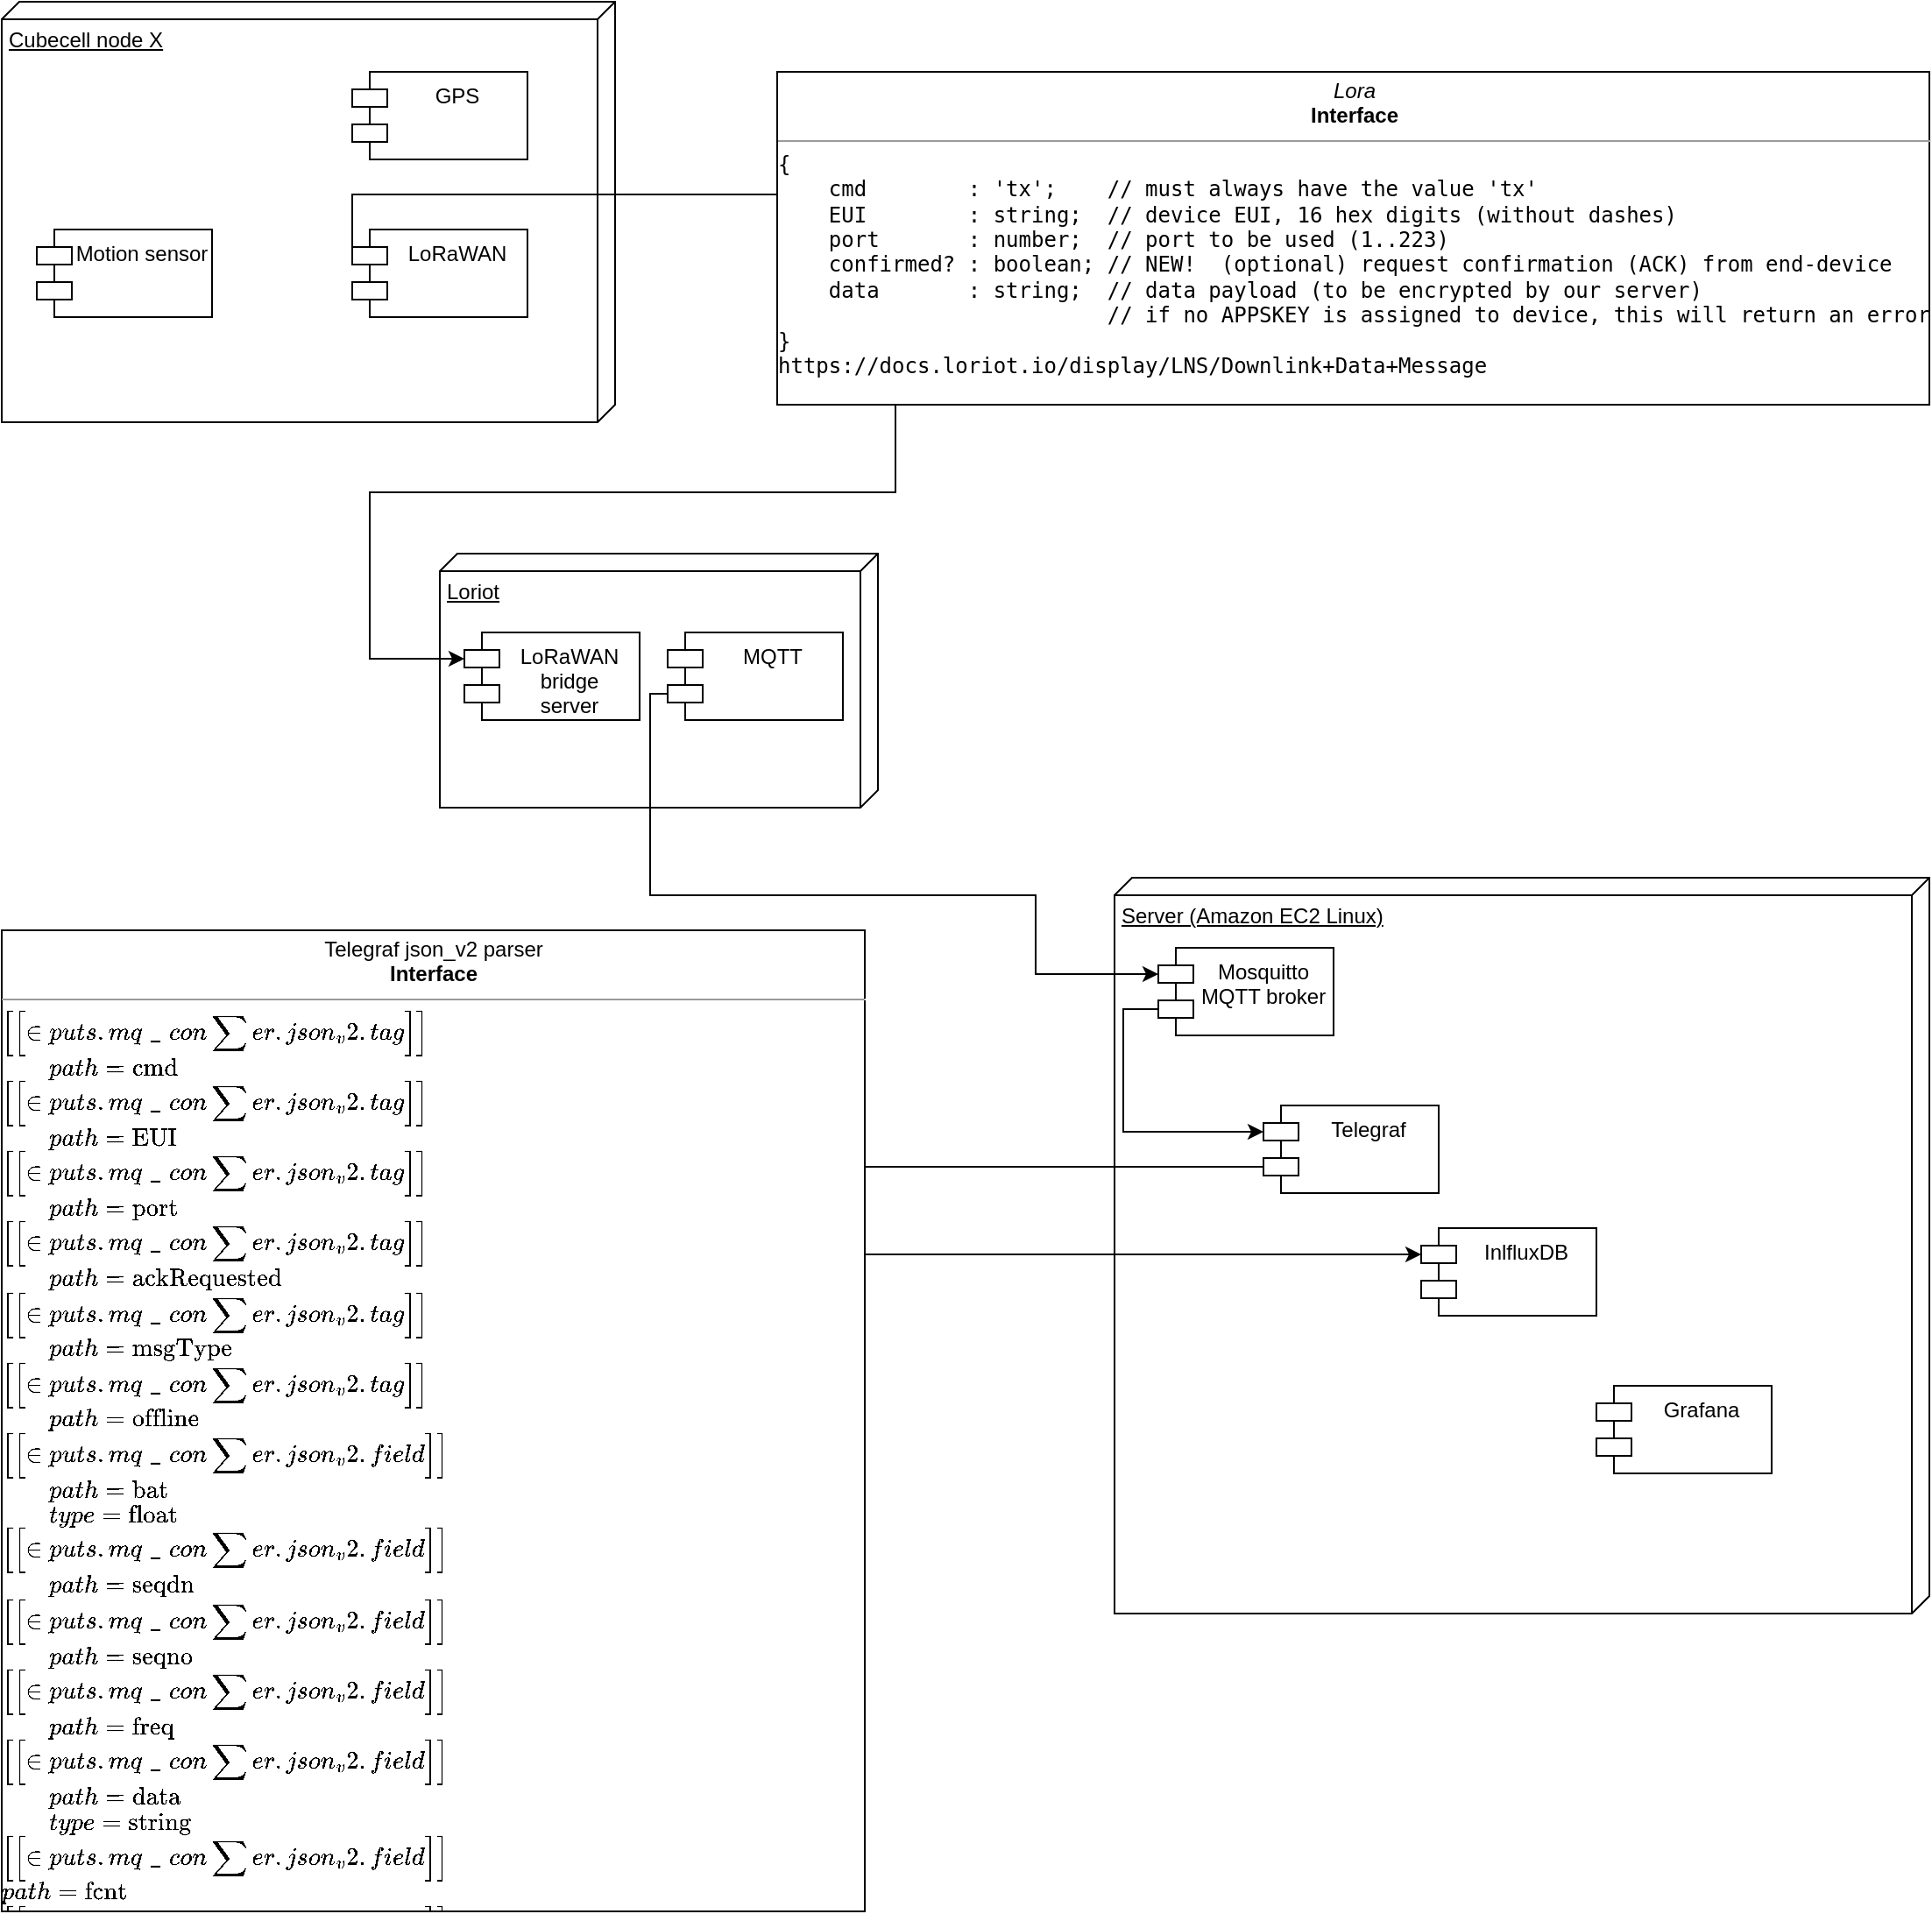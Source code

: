 <mxfile version="16.5.4" type="github">
  <diagram id="_ChgFXxC5_TCmCCFpOYv" name="Page-1">
    <mxGraphModel dx="1278" dy="600" grid="1" gridSize="10" guides="1" tooltips="1" connect="1" arrows="1" fold="1" page="1" pageScale="1" pageWidth="827" pageHeight="1169" math="0" shadow="0">
      <root>
        <mxCell id="0" />
        <mxCell id="1" parent="0" />
        <mxCell id="wPDVCnVRqkpxuNG-lH0y-5" value="Loriot" style="verticalAlign=top;align=left;spacingTop=8;spacingLeft=2;spacingRight=12;shape=cube;size=10;direction=south;fontStyle=4;html=1;" parent="1" vertex="1">
          <mxGeometry x="300" y="525" width="250" height="145" as="geometry" />
        </mxCell>
        <mxCell id="wPDVCnVRqkpxuNG-lH0y-1" value="Cubecell node X" style="verticalAlign=top;align=left;spacingTop=8;spacingLeft=2;spacingRight=12;shape=cube;size=10;direction=south;fontStyle=4;html=1;" parent="1" vertex="1">
          <mxGeometry x="50" y="210" width="350" height="240" as="geometry" />
        </mxCell>
        <mxCell id="wPDVCnVRqkpxuNG-lH0y-2" value="GPS" style="shape=module;align=left;spacingLeft=20;align=center;verticalAlign=top;" parent="1" vertex="1">
          <mxGeometry x="250" y="250" width="100" height="50" as="geometry" />
        </mxCell>
        <mxCell id="wPDVCnVRqkpxuNG-lH0y-18" style="edgeStyle=orthogonalEdgeStyle;rounded=0;orthogonalLoop=1;jettySize=auto;html=1;exitX=0;exitY=0;exitDx=0;exitDy=15;exitPerimeter=0;entryX=0;entryY=0;entryDx=0;entryDy=15;entryPerimeter=0;" parent="1" source="wPDVCnVRqkpxuNG-lH0y-3" target="wPDVCnVRqkpxuNG-lH0y-6" edge="1">
          <mxGeometry relative="1" as="geometry">
            <Array as="points">
              <mxPoint x="250" y="320" />
              <mxPoint x="560" y="320" />
              <mxPoint x="560" y="490" />
              <mxPoint x="260" y="490" />
              <mxPoint x="260" y="585" />
            </Array>
          </mxGeometry>
        </mxCell>
        <mxCell id="wPDVCnVRqkpxuNG-lH0y-3" value="LoRaWAN" style="shape=module;align=left;spacingLeft=20;align=center;verticalAlign=top;" parent="1" vertex="1">
          <mxGeometry x="250" y="340" width="100" height="50" as="geometry" />
        </mxCell>
        <mxCell id="wPDVCnVRqkpxuNG-lH0y-4" value="Motion sensor" style="shape=module;align=left;spacingLeft=20;align=center;verticalAlign=top;" parent="1" vertex="1">
          <mxGeometry x="70" y="340" width="100" height="50" as="geometry" />
        </mxCell>
        <mxCell id="wPDVCnVRqkpxuNG-lH0y-6" value="LoRaWAN&#xa;bridge&#xa;server&#xa;" style="shape=module;align=left;spacingLeft=20;align=center;verticalAlign=top;" parent="1" vertex="1">
          <mxGeometry x="314" y="570" width="100" height="50" as="geometry" />
        </mxCell>
        <mxCell id="wPDVCnVRqkpxuNG-lH0y-7" value="MQTT" style="shape=module;align=left;spacingLeft=20;align=center;verticalAlign=top;" parent="1" vertex="1">
          <mxGeometry x="430" y="570" width="100" height="50" as="geometry" />
        </mxCell>
        <mxCell id="wPDVCnVRqkpxuNG-lH0y-8" value="Server (Amazon EC2 Linux)" style="verticalAlign=top;align=left;spacingTop=8;spacingLeft=2;spacingRight=12;shape=cube;size=10;direction=south;fontStyle=4;html=1;" parent="1" vertex="1">
          <mxGeometry x="685" y="710" width="465" height="420" as="geometry" />
        </mxCell>
        <mxCell id="wPDVCnVRqkpxuNG-lH0y-9" value="Mosquitto&#xa;MQTT broker&#xa;" style="shape=module;align=left;spacingLeft=20;align=center;verticalAlign=top;" parent="1" vertex="1">
          <mxGeometry x="710" y="750" width="100" height="50" as="geometry" />
        </mxCell>
        <mxCell id="wPDVCnVRqkpxuNG-lH0y-10" value="Telegraf&#xa;" style="shape=module;align=left;spacingLeft=20;align=center;verticalAlign=top;" parent="1" vertex="1">
          <mxGeometry x="770" y="840" width="100" height="50" as="geometry" />
        </mxCell>
        <mxCell id="wPDVCnVRqkpxuNG-lH0y-11" value="InlfluxDB&#xa;" style="shape=module;align=left;spacingLeft=20;align=center;verticalAlign=top;" parent="1" vertex="1">
          <mxGeometry x="860" y="910" width="100" height="50" as="geometry" />
        </mxCell>
        <mxCell id="wPDVCnVRqkpxuNG-lH0y-12" value="Grafana&#xa;" style="shape=module;align=left;spacingLeft=20;align=center;verticalAlign=top;" parent="1" vertex="1">
          <mxGeometry x="960" y="1000" width="100" height="50" as="geometry" />
        </mxCell>
        <mxCell id="wPDVCnVRqkpxuNG-lH0y-13" value="&lt;p style=&quot;margin: 0px ; margin-top: 4px ; text-align: center&quot;&gt;&lt;i&gt;Lora&lt;/i&gt;&lt;br&gt;&lt;b&gt;Interface&lt;/b&gt;&lt;/p&gt;&lt;hr size=&quot;1&quot;&gt;&lt;div class=&quot;container&quot; title=&quot;Hint: double-click to select code&quot;&gt;&lt;div class=&quot;line number1 index0 alt2&quot;&gt;&lt;code class=&quot;js plain&quot;&gt;{&lt;/code&gt;&lt;/div&gt;&lt;div class=&quot;line number2 index1 alt1&quot;&gt;&lt;code class=&quot;js spaces&quot;&gt;&amp;nbsp;&amp;nbsp;&amp;nbsp;&amp;nbsp;&lt;/code&gt;&lt;code class=&quot;js plain&quot;&gt;cmd&amp;nbsp;&amp;nbsp;&amp;nbsp;&amp;nbsp;&amp;nbsp;&amp;nbsp;&amp;nbsp; : &lt;/code&gt;&lt;code class=&quot;js string&quot;&gt;&#39;tx&#39;&lt;/code&gt;&lt;code class=&quot;js plain&quot;&gt;;&amp;nbsp;&amp;nbsp;&amp;nbsp; &lt;/code&gt;&lt;code class=&quot;js comments&quot;&gt;// must always have the value &#39;tx&#39;&lt;/code&gt;&lt;/div&gt;&lt;div class=&quot;line number3 index2 alt2&quot;&gt;&lt;code class=&quot;js spaces&quot;&gt;&amp;nbsp;&amp;nbsp;&amp;nbsp;&amp;nbsp;&lt;/code&gt;&lt;code class=&quot;js plain&quot;&gt;EUI&amp;nbsp;&amp;nbsp;&amp;nbsp;&amp;nbsp;&amp;nbsp;&amp;nbsp;&amp;nbsp; : string;&amp;nbsp; &lt;/code&gt;&lt;code class=&quot;js comments&quot;&gt;// device EUI, 16 hex digits (without dashes)&lt;/code&gt;&lt;/div&gt;&lt;div class=&quot;line number4 index3 alt1&quot;&gt;&lt;code class=&quot;js spaces&quot;&gt;&amp;nbsp;&amp;nbsp;&amp;nbsp;&amp;nbsp;&lt;/code&gt;&lt;code class=&quot;js plain&quot;&gt;port&amp;nbsp;&amp;nbsp;&amp;nbsp;&amp;nbsp;&amp;nbsp;&amp;nbsp; : number;&amp;nbsp; &lt;/code&gt;&lt;code class=&quot;js comments&quot;&gt;// port to be used (1..223)&lt;/code&gt;&lt;/div&gt;&lt;div class=&quot;line number5 index4 alt2&quot;&gt;&lt;code class=&quot;js spaces&quot;&gt;&amp;nbsp;&amp;nbsp;&amp;nbsp;&amp;nbsp;&lt;/code&gt;&lt;code class=&quot;js plain&quot;&gt;confirmed? : boolean; &lt;/code&gt;&lt;code class=&quot;js comments&quot;&gt;// NEW!&amp;nbsp; (optional) request confirmation (ACK) from end-device&lt;/code&gt;&lt;/div&gt;&lt;div class=&quot;line number6 index5 alt1&quot;&gt;&lt;code class=&quot;js spaces&quot;&gt;&amp;nbsp;&amp;nbsp;&amp;nbsp;&amp;nbsp;&lt;/code&gt;&lt;code class=&quot;js plain&quot;&gt;data&amp;nbsp;&amp;nbsp;&amp;nbsp;&amp;nbsp;&amp;nbsp;&amp;nbsp; : string;&amp;nbsp; &lt;/code&gt;&lt;code class=&quot;js comments&quot;&gt;// data payload (to be encrypted by our server)&lt;/code&gt;&lt;/div&gt;&lt;div class=&quot;line number7 index6 alt2&quot;&gt;&lt;code class=&quot;js spaces&quot;&gt;&amp;nbsp;&amp;nbsp;&amp;nbsp;&amp;nbsp;&amp;nbsp;&amp;nbsp;&amp;nbsp;&amp;nbsp;&amp;nbsp;&amp;nbsp;&amp;nbsp;&amp;nbsp;&amp;nbsp;&amp;nbsp;&amp;nbsp;&amp;nbsp;&amp;nbsp;&amp;nbsp;&amp;nbsp;&amp;nbsp;&amp;nbsp;&amp;nbsp;&amp;nbsp;&amp;nbsp;&amp;nbsp;&amp;nbsp;&lt;/code&gt;&lt;code class=&quot;js comments&quot;&gt;// if no APPSKEY is assigned to device, this will return an error&lt;/code&gt;&lt;/div&gt;&lt;div class=&quot;line number8 index7 alt1&quot;&gt;&lt;code class=&quot;js plain&quot;&gt;}&lt;/code&gt;&lt;/div&gt;&lt;div class=&quot;line number8 index7 alt1&quot;&gt;&lt;code class=&quot;js plain&quot;&gt;https://docs.loriot.io/display/LNS/Downlink+Data+Message&lt;br&gt;&lt;/code&gt;&lt;/div&gt;&lt;/div&gt;" style="verticalAlign=top;align=left;overflow=fill;fontSize=12;fontFamily=Helvetica;html=1;" parent="1" vertex="1">
          <mxGeometry x="492.5" y="250" width="657.5" height="190" as="geometry" />
        </mxCell>
        <mxCell id="t4Harnno5FFBYF8TX8AU-4" style="edgeStyle=orthogonalEdgeStyle;rounded=0;orthogonalLoop=1;jettySize=auto;html=1;exitX=0;exitY=0;exitDx=0;exitDy=35;exitPerimeter=0;entryX=0;entryY=0;entryDx=0;entryDy=15;entryPerimeter=0;" edge="1" parent="1" source="wPDVCnVRqkpxuNG-lH0y-7" target="wPDVCnVRqkpxuNG-lH0y-9">
          <mxGeometry relative="1" as="geometry">
            <Array as="points">
              <mxPoint x="420" y="605" />
              <mxPoint x="420" y="720" />
              <mxPoint x="640" y="720" />
              <mxPoint x="640" y="765" />
            </Array>
            <mxPoint x="20" y="635" as="sourcePoint" />
            <mxPoint x="84.0" y="865" as="targetPoint" />
          </mxGeometry>
        </mxCell>
        <mxCell id="t4Harnno5FFBYF8TX8AU-5" style="edgeStyle=orthogonalEdgeStyle;rounded=0;orthogonalLoop=1;jettySize=auto;html=1;exitX=0;exitY=0;exitDx=0;exitDy=35;exitPerimeter=0;entryX=0;entryY=0;entryDx=0;entryDy=15;entryPerimeter=0;" edge="1" parent="1" source="wPDVCnVRqkpxuNG-lH0y-9" target="wPDVCnVRqkpxuNG-lH0y-10">
          <mxGeometry relative="1" as="geometry">
            <mxPoint x="550" y="800" as="sourcePoint" />
            <mxPoint x="630" y="960" as="targetPoint" />
          </mxGeometry>
        </mxCell>
        <mxCell id="t4Harnno5FFBYF8TX8AU-6" style="edgeStyle=orthogonalEdgeStyle;rounded=0;orthogonalLoop=1;jettySize=auto;html=1;exitX=0;exitY=0;exitDx=0;exitDy=35;exitPerimeter=0;entryX=0;entryY=0;entryDx=0;entryDy=15;entryPerimeter=0;" edge="1" parent="1" source="wPDVCnVRqkpxuNG-lH0y-10" target="wPDVCnVRqkpxuNG-lH0y-11">
          <mxGeometry relative="1" as="geometry">
            <mxPoint x="690" y="890" as="sourcePoint" />
            <mxPoint x="750" y="960" as="targetPoint" />
            <Array as="points">
              <mxPoint x="540" y="875" />
              <mxPoint x="540" y="925" />
            </Array>
          </mxGeometry>
        </mxCell>
        <mxCell id="t4Harnno5FFBYF8TX8AU-7" value="&lt;p style=&quot;margin: 0px ; margin-top: 4px ; text-align: center&quot;&gt;Telegraf json_v2 parser&lt;br&gt;&lt;b&gt;Interface&lt;/b&gt;&lt;/p&gt;&lt;hr size=&quot;1&quot;&gt;&lt;div class=&quot;container&quot; title=&quot;Hint: double-click to select code&quot;&gt;`[[inputs.mqtt_consumer.json_v2.tag]]`&lt;br&gt;&amp;nbsp;&amp;nbsp;&amp;nbsp;&amp;nbsp;&amp;nbsp;&amp;nbsp;&amp;nbsp; `path = &quot;cmd&quot;`&lt;br&gt;`[[inputs.mqtt_consumer.json_v2.tag]]`&lt;br&gt;&amp;nbsp;&amp;nbsp;&amp;nbsp;&amp;nbsp;&amp;nbsp;&amp;nbsp;&amp;nbsp; `path = &quot;EUI&quot;`&lt;br&gt;`[[inputs.mqtt_consumer.json_v2.tag]]`&lt;br&gt;&amp;nbsp;&amp;nbsp;&amp;nbsp;&amp;nbsp;&amp;nbsp;&amp;nbsp;&amp;nbsp; `path = &quot;port&quot;`&lt;br&gt;`[[inputs.mqtt_consumer.json_v2.tag]]`&lt;br&gt;&amp;nbsp;&amp;nbsp;&amp;nbsp;&amp;nbsp;&amp;nbsp;&amp;nbsp;&amp;nbsp; `path = &quot;ackRequested&quot;`&lt;br&gt;`[[inputs.mqtt_consumer.json_v2.tag]]`&lt;br&gt;&amp;nbsp;&amp;nbsp;&amp;nbsp;&amp;nbsp;&amp;nbsp;&amp;nbsp;&amp;nbsp; `path = &quot;msgType&quot;`&lt;br&gt;`[[inputs.mqtt_consumer.json_v2.tag]]`&lt;br&gt;&amp;nbsp;&amp;nbsp;&amp;nbsp;&amp;nbsp;&amp;nbsp;&amp;nbsp;&amp;nbsp; `path = &quot;offline&quot;`&lt;br&gt;`[[inputs.mqtt_consumer.json_v2.field]]`&lt;br&gt;&amp;nbsp;&amp;nbsp;&amp;nbsp;&amp;nbsp;&amp;nbsp;&amp;nbsp;&amp;nbsp; `path = &quot;bat&quot;`&lt;br&gt;&amp;nbsp;&amp;nbsp;&amp;nbsp;&amp;nbsp;&amp;nbsp;&amp;nbsp;&amp;nbsp; `type = &quot;float&quot;`&lt;br&gt;`[[inputs.mqtt_consumer.json_v2.field]]`&lt;br&gt;&amp;nbsp;&amp;nbsp;&amp;nbsp;&amp;nbsp;&amp;nbsp;&amp;nbsp;&amp;nbsp; `path = &quot;seqdn&quot;`&lt;br&gt;`[[inputs.mqtt_consumer.json_v2.field]]`&lt;br&gt;&amp;nbsp;&amp;nbsp;&amp;nbsp;&amp;nbsp;&amp;nbsp;&amp;nbsp;&amp;nbsp; `path = &quot;seqno&quot;`&lt;br&gt;`[[inputs.mqtt_consumer.json_v2.field]]`&lt;br&gt;&amp;nbsp;&amp;nbsp;&amp;nbsp;&amp;nbsp;&amp;nbsp;&amp;nbsp;&amp;nbsp; `path = &quot;freq&quot;`&lt;br&gt;`[[inputs.mqtt_consumer.json_v2.field]]`&lt;br&gt;&amp;nbsp;&amp;nbsp;&amp;nbsp;&amp;nbsp;&amp;nbsp;&amp;nbsp;&amp;nbsp; `path = &quot;data&quot;`&lt;br&gt;&amp;nbsp;&amp;nbsp;&amp;nbsp;&amp;nbsp;&amp;nbsp;&amp;nbsp;&amp;nbsp; `type = &quot;string&quot;`&lt;br&gt;`[[inputs.mqtt_consumer.json_v2.field]]`&lt;br&gt;`&amp;nbsp;&amp;nbsp;&amp;nbsp;&amp;nbsp;&amp;nbsp;&amp;nbsp;&amp;nbsp; path = &quot;fcnt&quot;`&lt;br&gt;`[[inputs.mqtt_consumer.json_v2.field]]`&lt;br&gt;&amp;nbsp;&amp;nbsp;&amp;nbsp;&amp;nbsp;&amp;nbsp;&amp;nbsp;&amp;nbsp; `path = &quot;seqq&quot;`&lt;br&gt;`[[inputs.mqtt_consumer.json_v2.field]]`&lt;br&gt;&amp;nbsp;&amp;nbsp;&amp;nbsp;&amp;nbsp;&amp;nbsp;&amp;nbsp;&amp;nbsp; `path = &quot;gweui&quot;`&lt;br&gt;`[[inputs.mqtt_consumer.json_v2.field]]`&lt;br&gt;&amp;nbsp;&amp;nbsp;&amp;nbsp;&amp;nbsp;&amp;nbsp;&amp;nbsp;&amp;nbsp; `path = &quot;sf&quot;`&lt;br&gt;`[[inputs.mqtt_consumer.json_v2.field]]`&lt;br&gt;&amp;nbsp;&amp;nbsp;&amp;nbsp;&amp;nbsp;&amp;nbsp;&amp;nbsp;&amp;nbsp; `path = &quot;toa&quot;`&lt;br&gt;&lt;/div&gt;" style="verticalAlign=top;align=left;overflow=fill;fontSize=12;fontFamily=Helvetica;html=1;" vertex="1" parent="1">
          <mxGeometry x="50" y="740" width="492.5" height="560" as="geometry" />
        </mxCell>
      </root>
    </mxGraphModel>
  </diagram>
</mxfile>
